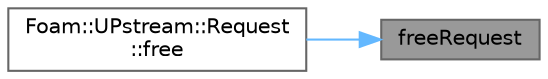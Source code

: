 digraph "freeRequest"
{
 // LATEX_PDF_SIZE
  bgcolor="transparent";
  edge [fontname=Helvetica,fontsize=10,labelfontname=Helvetica,labelfontsize=10];
  node [fontname=Helvetica,fontsize=10,shape=box,height=0.2,width=0.4];
  rankdir="RL";
  Node1 [id="Node000001",label="freeRequest",height=0.2,width=0.4,color="gray40", fillcolor="grey60", style="filled", fontcolor="black",tooltip=" "];
  Node1 -> Node2 [id="edge1_Node000001_Node000002",dir="back",color="steelblue1",style="solid",tooltip=" "];
  Node2 [id="Node000002",label="Foam::UPstream::Request\l::free",height=0.2,width=0.4,color="grey40", fillcolor="white", style="filled",URL="$classFoam_1_1UPstream_1_1Request.html#aafde19f7d36ca163a143579c1b125b6d",tooltip=" "];
}
